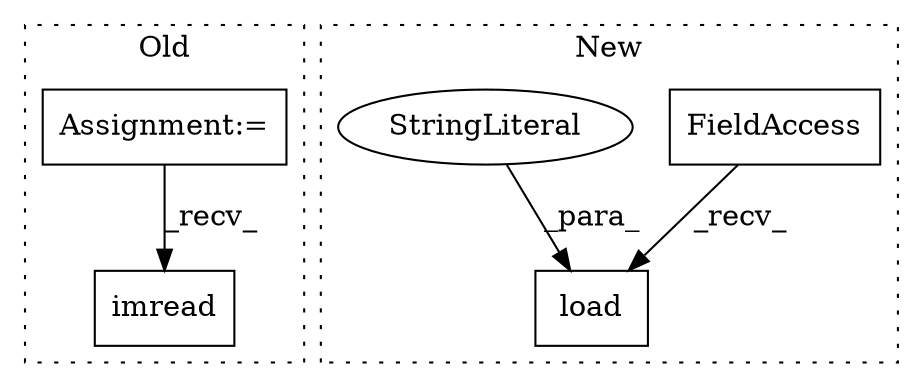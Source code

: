 digraph G {
subgraph cluster0 {
1 [label="imread" a="32" s="277,306" l="7,1" shape="box"];
5 [label="Assignment:=" a="7" s="188" l="7" shape="box"];
label = "Old";
style="dotted";
}
subgraph cluster1 {
2 [label="load" a="32" s="263,279" l="5,1" shape="box"];
3 [label="FieldAccess" a="22" s="249" l="13" shape="box"];
4 [label="StringLiteral" a="45" s="268" l="11" shape="ellipse"];
label = "New";
style="dotted";
}
3 -> 2 [label="_recv_"];
4 -> 2 [label="_para_"];
5 -> 1 [label="_recv_"];
}